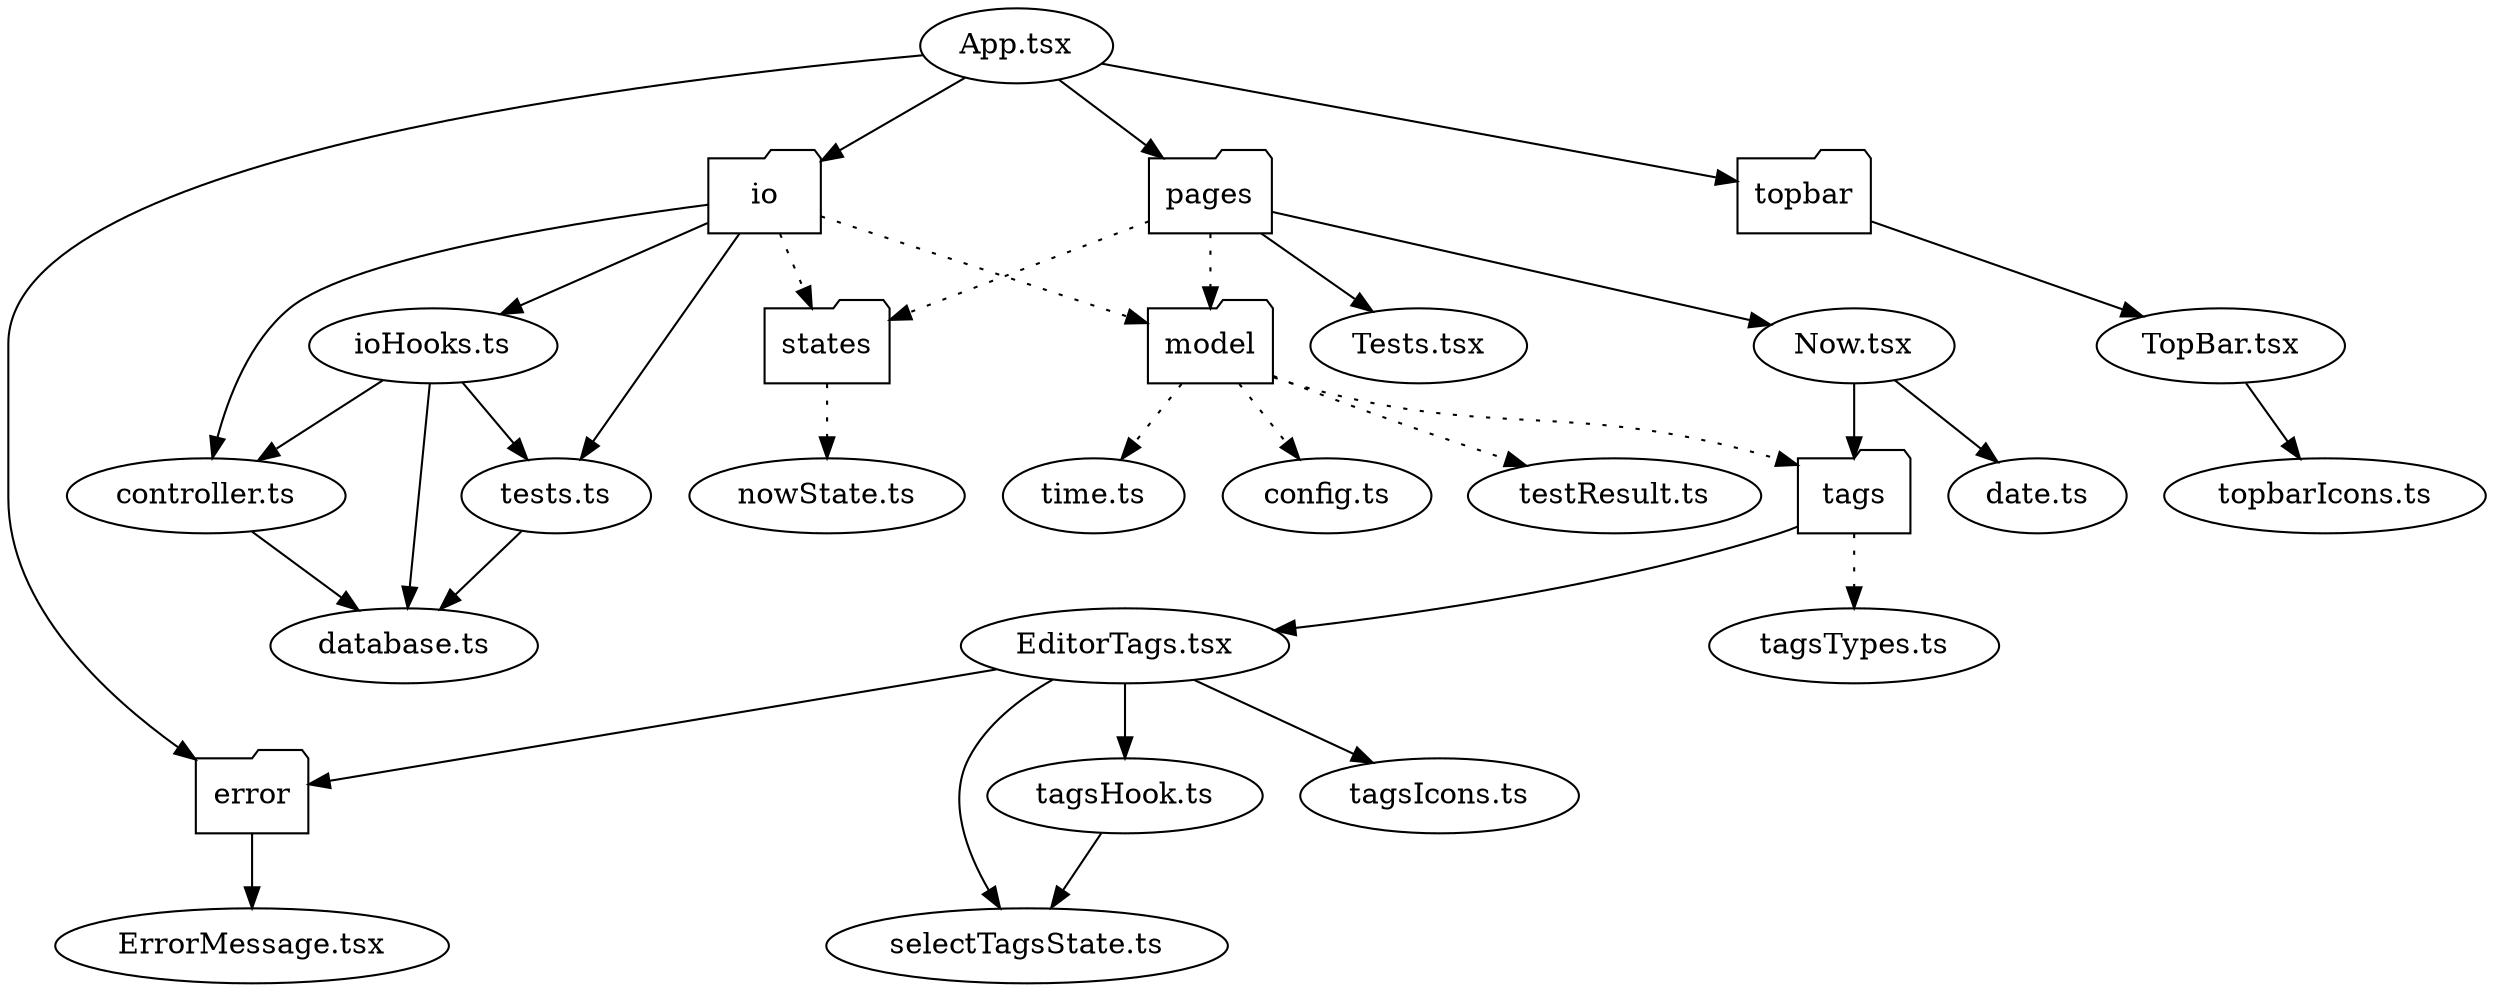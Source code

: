 digraph SRC {
  "App.tsx" -> {"error" "io" "pages" "topbar"};

  "error" [shape=folder];
  "io" [shape=folder];
  "model" [shape=folder];
  "pages" [shape=folder];
  "states" [shape=folder];
  "tags" [shape=folder];
  "topbar" [shape=folder];
  
  "error" -> {"ErrorMessage.tsx"};
  "ErrorMessage.tsx" -> {};

  "io" -> {"controller.ts" "ioHooks.ts" "tests.ts"};
  "io" -> {"model" "states"} [style=dotted];
  "controller.ts" -> {"database.ts" };
  "database.ts" -> {};
  "ioHooks.ts" -> {"controller.ts" "database.ts" "tests.ts"};
  "tests.ts" -> {"database.ts"};

  "model" -> {"config.ts" "testResult.ts" "time.ts", "tags"} [style=dotted];
  "config.ts" -> {};
  "testResult.ts" -> {};
  "time.ts" -> {};

  "pages" -> {"Now.tsx" "Tests.tsx"};
  "pages" -> {"model" "states"} [style=dotted];
  "date.ts" -> {};
  "Now.tsx" -> {"date.ts" "tags"};
  "Tests.tsx" -> {};

  "states" -> {"nowState.ts"} [style=dotted];
  "nowState.ts" -> {};

  "tags" -> {"EditorTags.tsx"};
  "tags" -> {"tagsTypes.ts"} [style=dotted];
  "EditorTags.tsx" -> {"error" "selectTagsState.ts" "tagsHook.ts" "tagsIcons.ts"};
  "tagsHook.ts" -> {"selectTagsState.ts"};
  "tagsIcons.ts" -> {};
  "tagsTypes.ts" -> {};

  "topbar" -> {"TopBar.tsx"};
  "TopBar.tsx" -> {"topbarIcons.ts"};
  "topbarIcons.ts" -> {};
}
